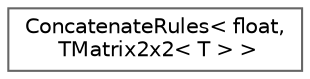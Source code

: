 digraph "Graphical Class Hierarchy"
{
 // INTERACTIVE_SVG=YES
 // LATEX_PDF_SIZE
  bgcolor="transparent";
  edge [fontname=Helvetica,fontsize=10,labelfontname=Helvetica,labelfontsize=10];
  node [fontname=Helvetica,fontsize=10,shape=box,height=0.2,width=0.4];
  rankdir="LR";
  Node0 [id="Node000000",label="ConcatenateRules\< float,\l TMatrix2x2\< T \> \>",height=0.2,width=0.4,color="grey40", fillcolor="white", style="filled",URL="$d3/dfc/structConcatenateRules_3_01float_00_01TMatrix2x2_3_01T_01_4_01_4.html",tooltip="Concatenation rules for Matrix2x2 and any other type,."];
}
